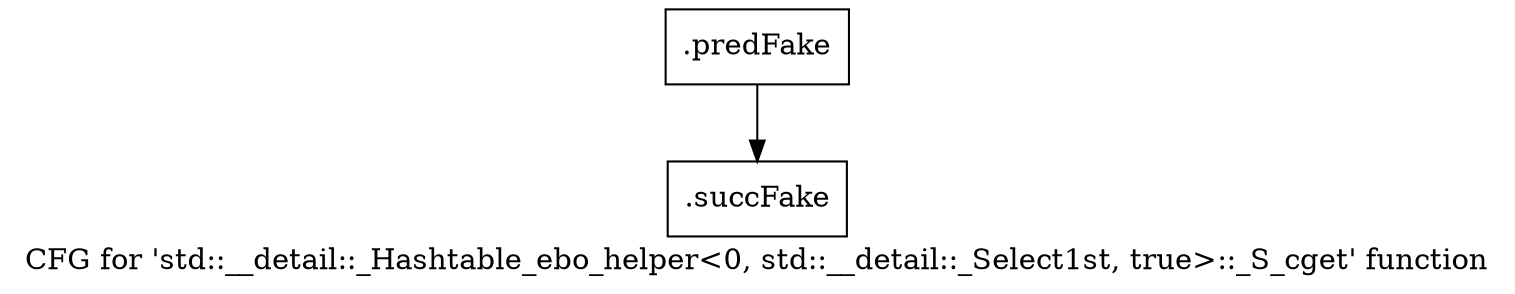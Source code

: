 digraph "CFG for 'std::__detail::_Hashtable_ebo_helper\<0, std::__detail::_Select1st, true\>::_S_cget' function" {
	label="CFG for 'std::__detail::_Hashtable_ebo_helper\<0, std::__detail::_Select1st, true\>::_S_cget' function";

	Node0x51d8ce0 [shape=record,filename="",linenumber="",label="{.predFake}"];
	Node0x51d8ce0 -> Node0x52b2f90[ callList="" memoryops="" filename="/home/akhilkushe/Xilinx/Vitis_HLS/2021.2/tps/lnx64/gcc-6.2.0/lib/gcc/x86_64-pc-linux-gnu/6.2.0/../../../../include/c++/6.2.0/bits/hashtable_policy.h" execusionnum="11"];
	Node0x52b2f90 [shape=record,filename="/home/akhilkushe/Xilinx/Vitis_HLS/2021.2/tps/lnx64/gcc-6.2.0/lib/gcc/x86_64-pc-linux-gnu/6.2.0/../../../../include/c++/6.2.0/bits/hashtable_policy.h",linenumber="983",label="{.succFake}"];
}
